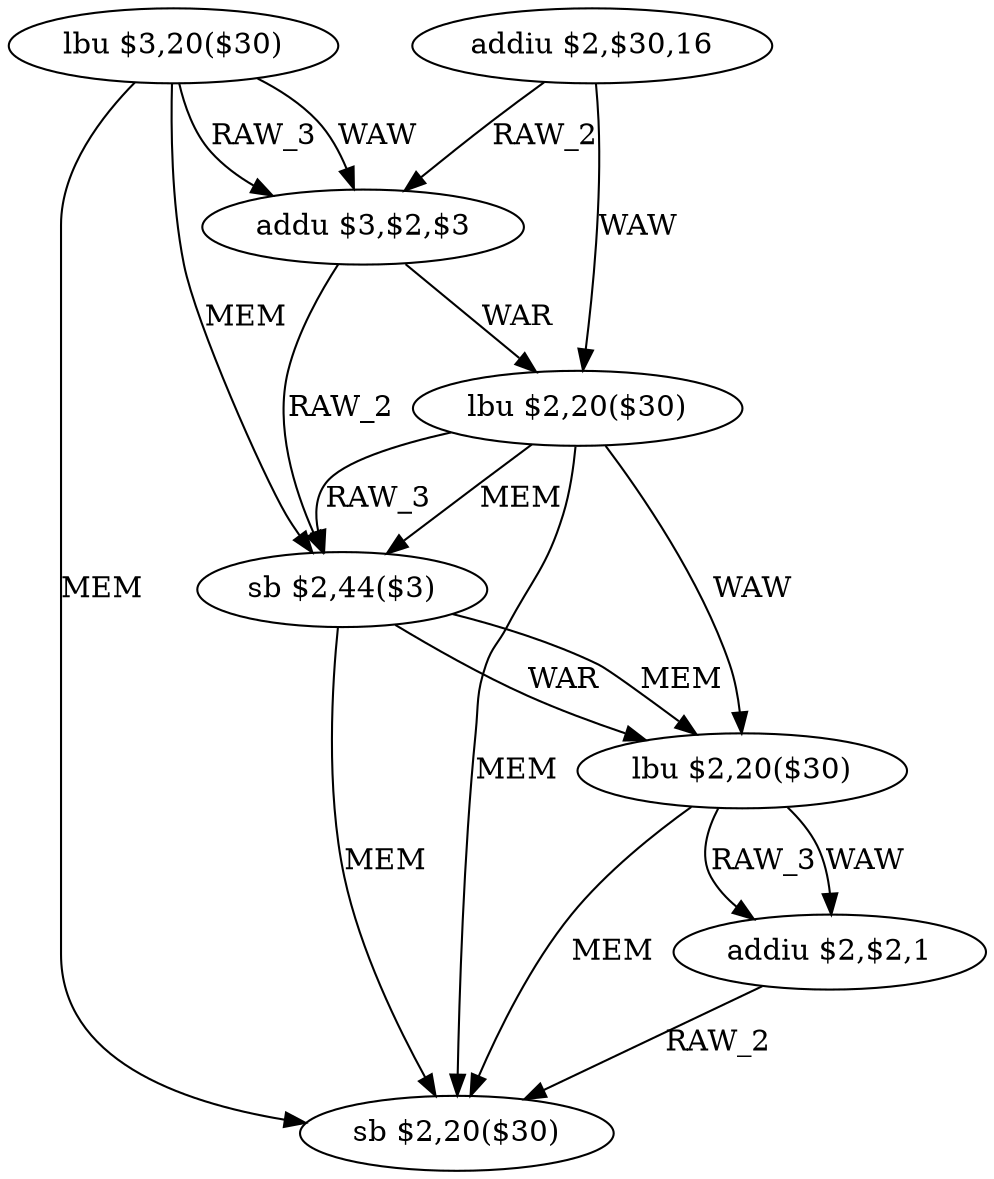 digraph G1 {
node [shape = ellipse];
i0 [label = "lbu $3,20($30)"] ;
i0 ->  i2 [label= "RAW_3"];
i0 ->  i2 [label= "WAW"];
i0 ->  i4 [label= "MEM"];
i0 ->  i7 [label= "MEM"];
i2 [label = "addu $3,$2,$3"] ;
i2 ->  i3 [label= "WAR"];
i2 ->  i4 [label= "RAW_2"];
i3 [label = "lbu $2,20($30)"] ;
i3 ->  i4 [label= "RAW_3"];
i3 ->  i4 [label= "MEM"];
i3 ->  i5 [label= "WAW"];
i3 ->  i7 [label= "MEM"];
i4 [label = "sb $2,44($3)"] ;
i4 ->  i5 [label= "WAR"];
i4 ->  i5 [label= "MEM"];
i4 ->  i7 [label= "MEM"];
i5 [label = "lbu $2,20($30)"] ;
i5 ->  i6 [label= "RAW_3"];
i5 ->  i6 [label= "WAW"];
i5 ->  i7 [label= "MEM"];
i6 [label = "addiu $2,$2,1"] ;
i6 ->  i7 [label= "RAW_2"];
i7 [label = "sb $2,20($30)"] ;
i1 [label = "addiu $2,$30,16"] ;
i1 ->  i2 [label= "RAW_2"];
i1 ->  i3 [label= "WAW"];
}

